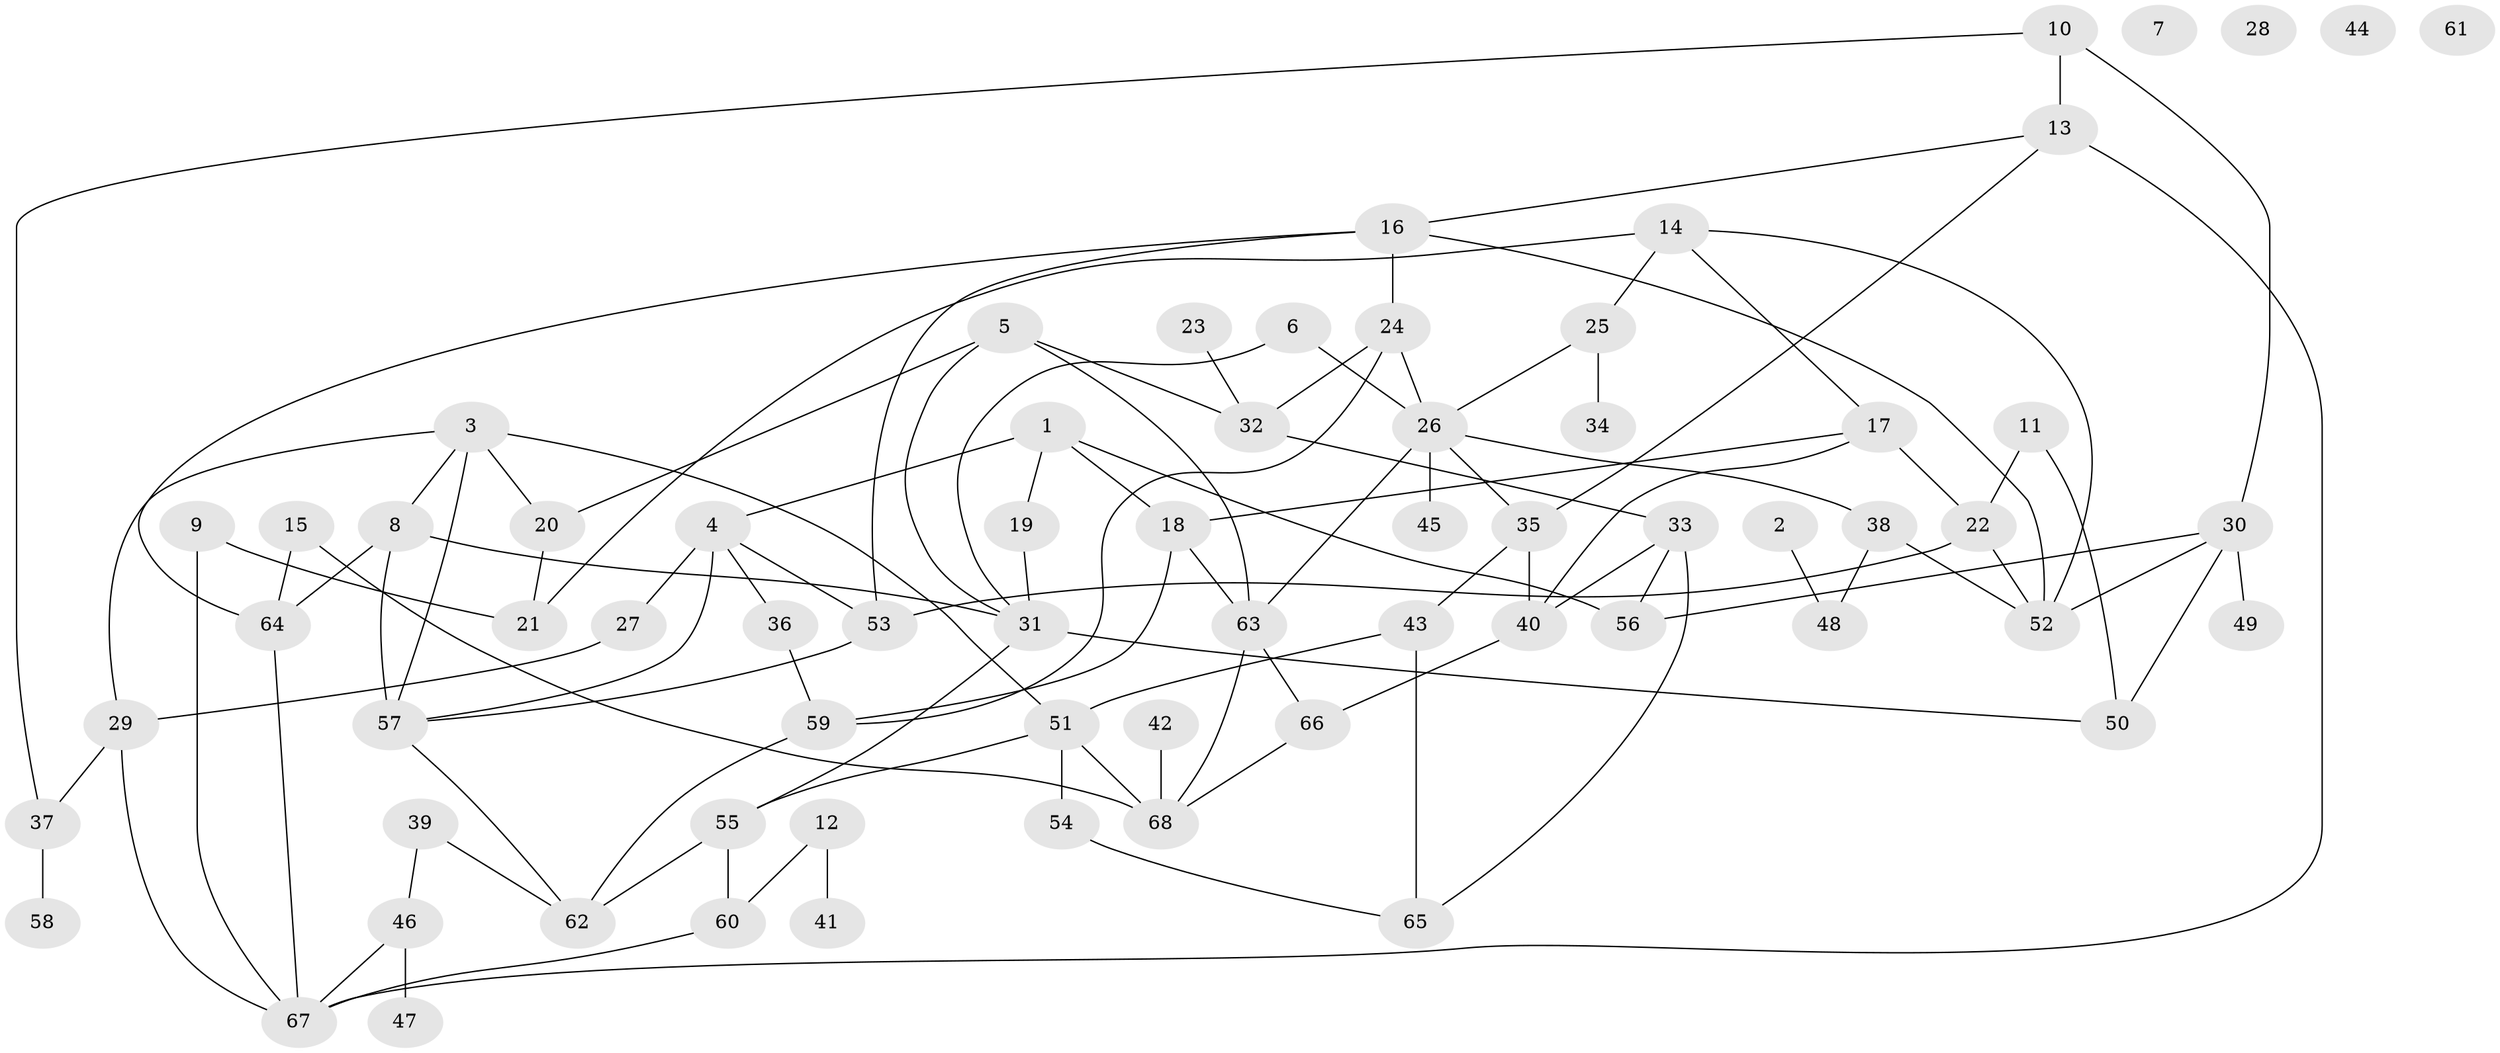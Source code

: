 // Generated by graph-tools (version 1.1) at 2025/49/03/09/25 03:49:07]
// undirected, 68 vertices, 105 edges
graph export_dot {
graph [start="1"]
  node [color=gray90,style=filled];
  1;
  2;
  3;
  4;
  5;
  6;
  7;
  8;
  9;
  10;
  11;
  12;
  13;
  14;
  15;
  16;
  17;
  18;
  19;
  20;
  21;
  22;
  23;
  24;
  25;
  26;
  27;
  28;
  29;
  30;
  31;
  32;
  33;
  34;
  35;
  36;
  37;
  38;
  39;
  40;
  41;
  42;
  43;
  44;
  45;
  46;
  47;
  48;
  49;
  50;
  51;
  52;
  53;
  54;
  55;
  56;
  57;
  58;
  59;
  60;
  61;
  62;
  63;
  64;
  65;
  66;
  67;
  68;
  1 -- 4;
  1 -- 18;
  1 -- 19;
  1 -- 56;
  2 -- 48;
  3 -- 8;
  3 -- 20;
  3 -- 29;
  3 -- 51;
  3 -- 57;
  4 -- 27;
  4 -- 36;
  4 -- 53;
  4 -- 57;
  5 -- 20;
  5 -- 31;
  5 -- 32;
  5 -- 63;
  6 -- 26;
  6 -- 31;
  8 -- 31;
  8 -- 57;
  8 -- 64;
  9 -- 21;
  9 -- 67;
  10 -- 13;
  10 -- 30;
  10 -- 37;
  11 -- 22;
  11 -- 50;
  12 -- 41;
  12 -- 60;
  13 -- 16;
  13 -- 35;
  13 -- 67;
  14 -- 17;
  14 -- 21;
  14 -- 25;
  14 -- 52;
  15 -- 64;
  15 -- 68;
  16 -- 24;
  16 -- 52;
  16 -- 53;
  16 -- 64;
  17 -- 18;
  17 -- 22;
  17 -- 40;
  18 -- 59;
  18 -- 63;
  19 -- 31;
  20 -- 21;
  22 -- 52;
  22 -- 53;
  23 -- 32;
  24 -- 26;
  24 -- 32;
  24 -- 59;
  25 -- 26;
  25 -- 34;
  26 -- 35;
  26 -- 38;
  26 -- 45;
  26 -- 63;
  27 -- 29;
  29 -- 37;
  29 -- 67;
  30 -- 49;
  30 -- 50;
  30 -- 52;
  30 -- 56;
  31 -- 50;
  31 -- 55;
  32 -- 33;
  33 -- 40;
  33 -- 56;
  33 -- 65;
  35 -- 40;
  35 -- 43;
  36 -- 59;
  37 -- 58;
  38 -- 48;
  38 -- 52;
  39 -- 46;
  39 -- 62;
  40 -- 66;
  42 -- 68;
  43 -- 51;
  43 -- 65;
  46 -- 47;
  46 -- 67;
  51 -- 54;
  51 -- 55;
  51 -- 68;
  53 -- 57;
  54 -- 65;
  55 -- 60;
  55 -- 62;
  57 -- 62;
  59 -- 62;
  60 -- 67;
  63 -- 66;
  63 -- 68;
  64 -- 67;
  66 -- 68;
}
